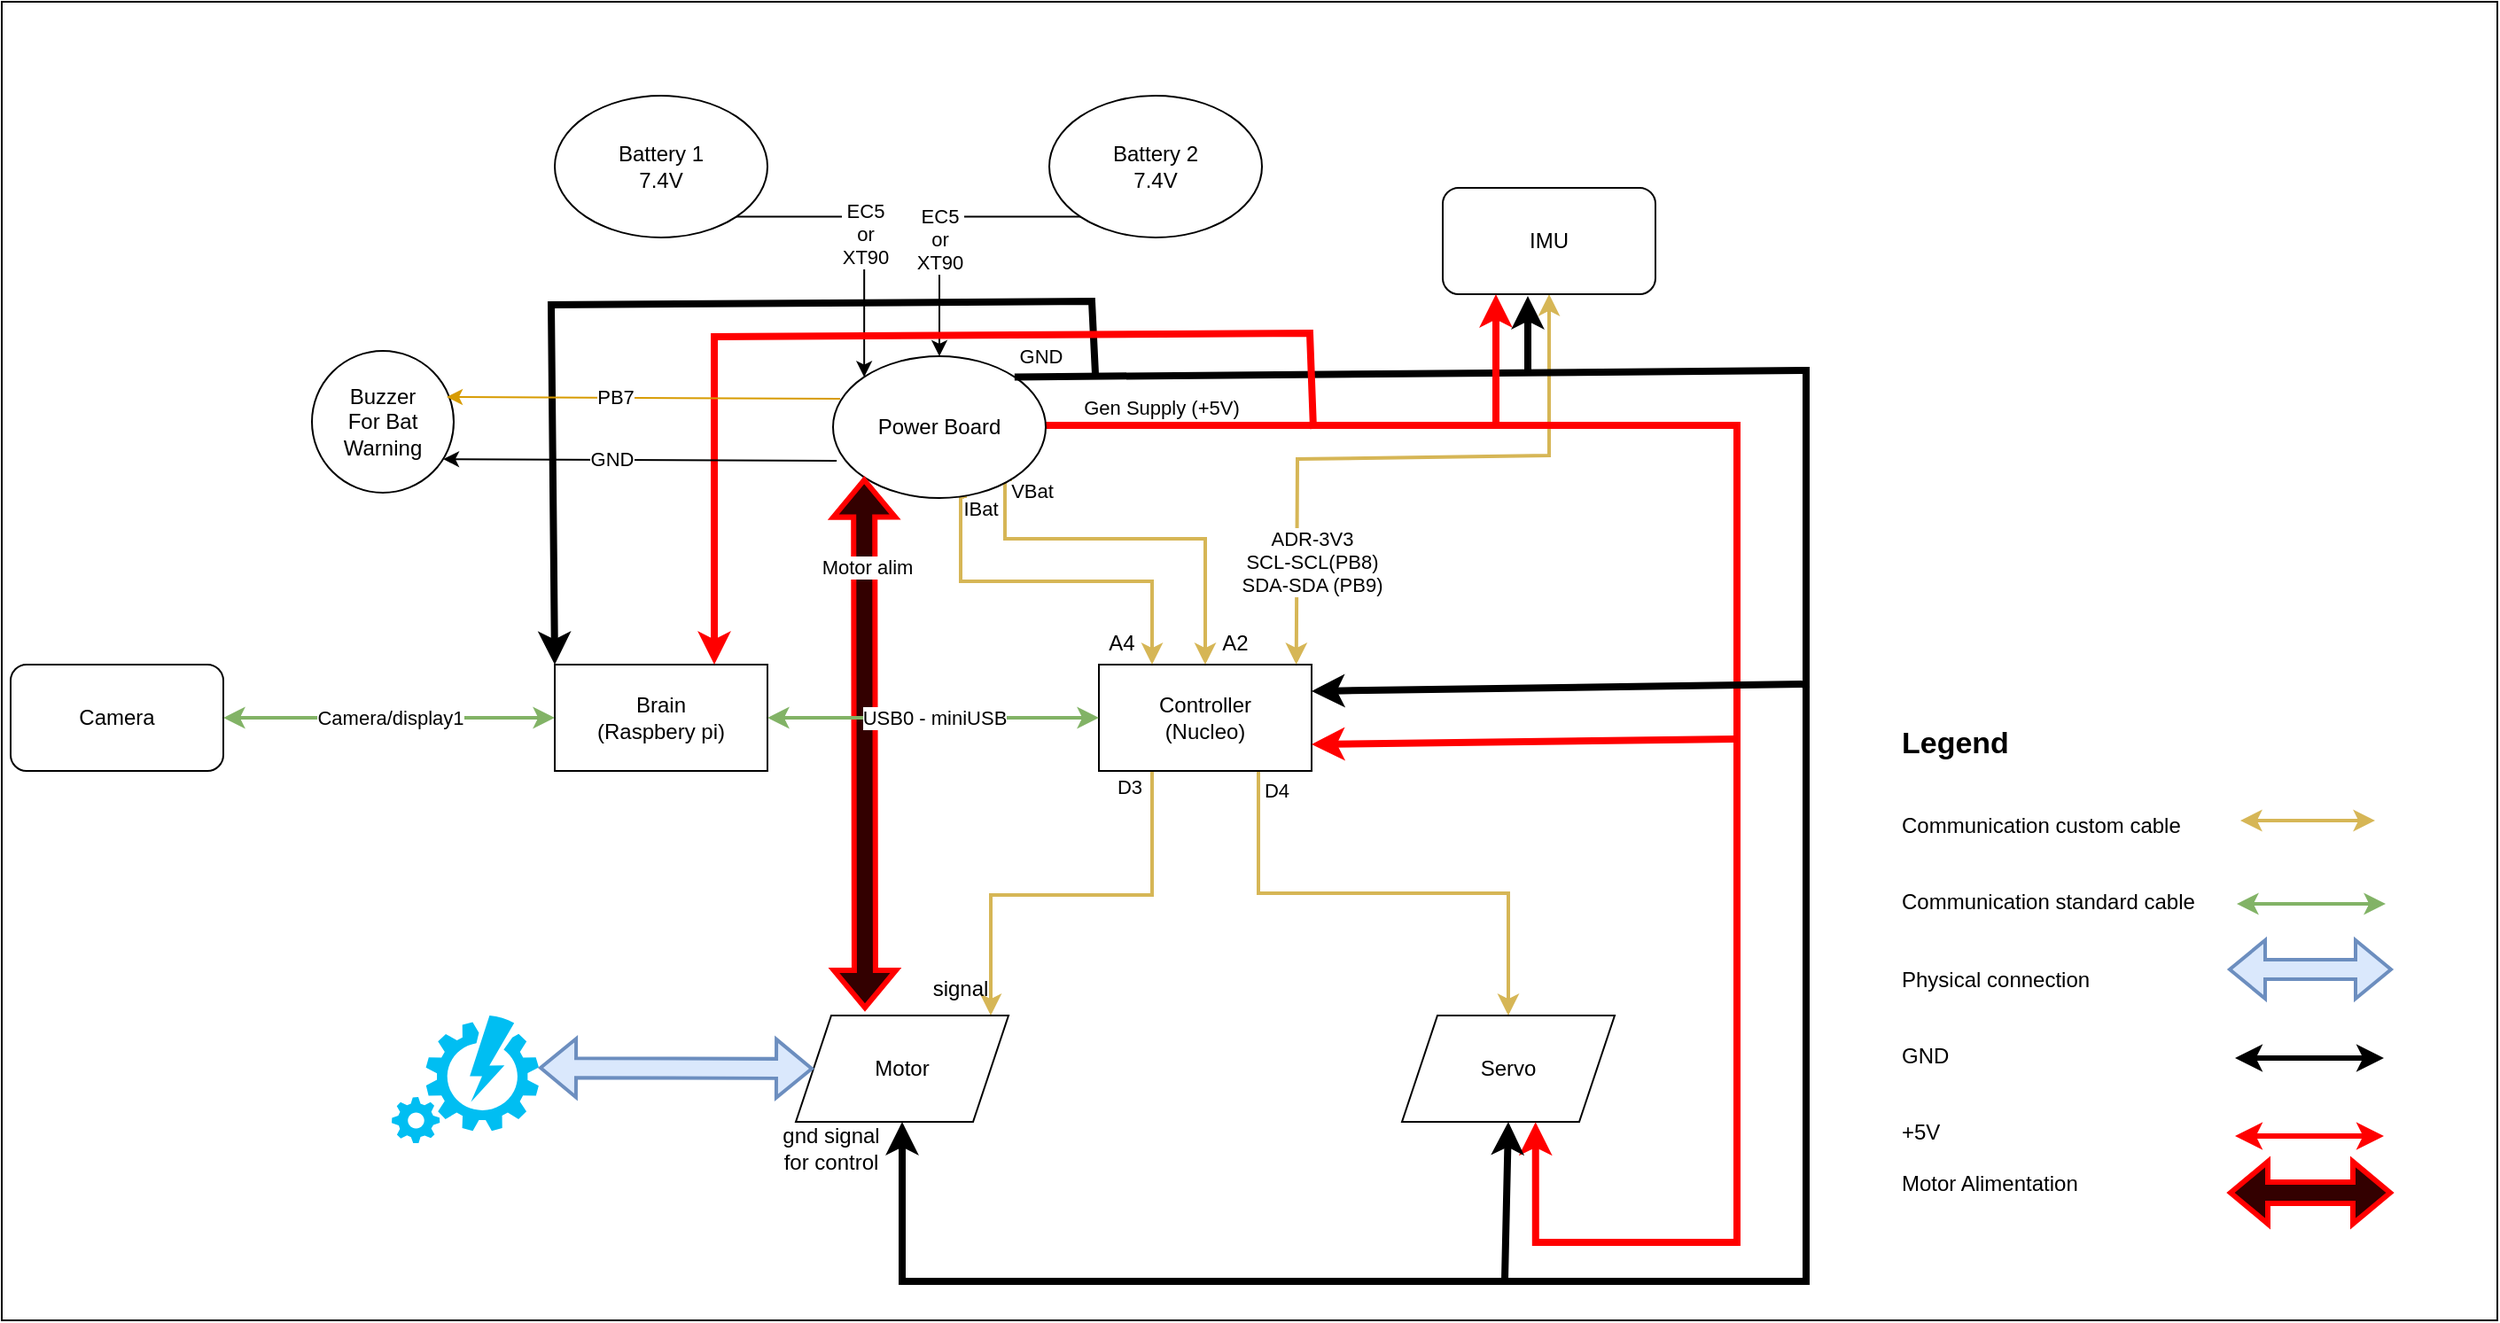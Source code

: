 <mxfile version="24.8.4">
  <diagram name="Page-1" id="4fjpPRk3InbObQBz06lm">
    <mxGraphModel dx="1834" dy="1146" grid="0" gridSize="10" guides="1" tooltips="1" connect="1" arrows="1" fold="1" page="0" pageScale="1" pageWidth="850" pageHeight="1100" math="0" shadow="0">
      <root>
        <mxCell id="0" />
        <mxCell id="1" parent="0" />
        <mxCell id="qdFVjH142uykXFrdu_A6-49" value="" style="rounded=0;whiteSpace=wrap;html=1;" parent="1" vertex="1">
          <mxGeometry x="-154" y="-327" width="1408" height="744" as="geometry" />
        </mxCell>
        <mxCell id="qdFVjH142uykXFrdu_A6-1" value="&lt;div&gt;Brain&lt;/div&gt;&lt;div&gt;(Raspbery pi)&lt;br&gt;&lt;/div&gt;" style="rounded=0;whiteSpace=wrap;html=1;" parent="1" vertex="1">
          <mxGeometry x="158" y="47" width="120" height="60" as="geometry" />
        </mxCell>
        <mxCell id="qdFVjH142uykXFrdu_A6-19" value="D3" style="edgeStyle=orthogonalEdgeStyle;rounded=0;orthogonalLoop=1;jettySize=auto;html=1;exitX=0.25;exitY=1;exitDx=0;exitDy=0;entryX=0.75;entryY=1;entryDx=0;entryDy=0;fillColor=#fff2cc;strokeColor=#d6b656;strokeWidth=2;" parent="1" source="qdFVjH142uykXFrdu_A6-2" target="MuTM-6EljMEQY094edfh-4" edge="1">
          <mxGeometry x="-0.921" y="-13" relative="1" as="geometry">
            <mxPoint as="offset" />
            <Array as="points">
              <mxPoint x="495" y="177" />
              <mxPoint x="404" y="177" />
            </Array>
          </mxGeometry>
        </mxCell>
        <mxCell id="qdFVjH142uykXFrdu_A6-20" value="D4" style="edgeStyle=orthogonalEdgeStyle;rounded=0;orthogonalLoop=1;jettySize=auto;html=1;exitX=0.75;exitY=1;exitDx=0;exitDy=0;entryX=0.5;entryY=0;entryDx=0;entryDy=0;strokeWidth=2;fillColor=#fff2cc;strokeColor=#d6b656;" parent="1" source="qdFVjH142uykXFrdu_A6-2" target="qdFVjH142uykXFrdu_A6-15" edge="1">
          <mxGeometry x="-0.921" y="10" relative="1" as="geometry">
            <mxPoint as="offset" />
          </mxGeometry>
        </mxCell>
        <mxCell id="qdFVjH142uykXFrdu_A6-2" value="&lt;div&gt;Controller&lt;/div&gt;&lt;div&gt;(Nucleo)&lt;br&gt;&lt;/div&gt;" style="rounded=0;whiteSpace=wrap;html=1;" parent="1" vertex="1">
          <mxGeometry x="465" y="47" width="120" height="60" as="geometry" />
        </mxCell>
        <mxCell id="qdFVjH142uykXFrdu_A6-9" value="Camera" style="rounded=1;whiteSpace=wrap;html=1;" parent="1" vertex="1">
          <mxGeometry x="-149" y="47" width="120" height="60" as="geometry" />
        </mxCell>
        <mxCell id="qdFVjH142uykXFrdu_A6-11" value="Camera/display1" style="endArrow=classic;startArrow=classic;html=1;rounded=0;exitX=1;exitY=0.5;exitDx=0;exitDy=0;entryX=0;entryY=0.5;entryDx=0;entryDy=0;fillColor=#d5e8d4;strokeColor=#82b366;strokeWidth=2;" parent="1" source="qdFVjH142uykXFrdu_A6-9" target="qdFVjH142uykXFrdu_A6-1" edge="1">
          <mxGeometry width="50" height="50" relative="1" as="geometry">
            <mxPoint x="399" y="350" as="sourcePoint" />
            <mxPoint x="449" y="300" as="targetPoint" />
          </mxGeometry>
        </mxCell>
        <mxCell id="qdFVjH142uykXFrdu_A6-12" value="&lt;div&gt;ADR-3V3&lt;/div&gt;&lt;div&gt;SCL-SCL(PB8)&lt;/div&gt;&lt;div&gt;SDA-SDA (PB9)&lt;br&gt;&lt;/div&gt;" style="endArrow=classic;startArrow=classic;html=1;rounded=0;entryX=0.928;entryY=0;entryDx=0;entryDy=0;fillColor=#fff2cc;strokeColor=#d6b656;strokeWidth=2;exitX=0.5;exitY=1;exitDx=0;exitDy=0;entryPerimeter=0;" parent="1" source="iZHZbsSzQCMo31CpzVFx-1" target="qdFVjH142uykXFrdu_A6-2" edge="1">
          <mxGeometry x="0.664" y="8" width="50" height="50" relative="1" as="geometry">
            <mxPoint x="475.96" y="-92" as="sourcePoint" />
            <mxPoint x="572" y="89" as="targetPoint" />
            <Array as="points">
              <mxPoint x="719" y="-71" />
              <mxPoint x="577" y="-69" />
            </Array>
            <mxPoint as="offset" />
          </mxGeometry>
        </mxCell>
        <mxCell id="qdFVjH142uykXFrdu_A6-14" value="Motor" style="shape=parallelogram;perimeter=parallelogramPerimeter;whiteSpace=wrap;html=1;fixedSize=1;" parent="1" vertex="1">
          <mxGeometry x="294" y="245" width="120" height="60" as="geometry" />
        </mxCell>
        <mxCell id="qdFVjH142uykXFrdu_A6-15" value="Servo" style="shape=parallelogram;perimeter=parallelogramPerimeter;whiteSpace=wrap;html=1;fixedSize=1;" parent="1" vertex="1">
          <mxGeometry x="636" y="245" width="120" height="60" as="geometry" />
        </mxCell>
        <mxCell id="qdFVjH142uykXFrdu_A6-29" value="&lt;div&gt;IBat&lt;br&gt;&lt;/div&gt;" style="edgeStyle=orthogonalEdgeStyle;rounded=0;orthogonalLoop=1;jettySize=auto;html=1;exitX=0.629;exitY=0.992;exitDx=0;exitDy=0;entryX=0.25;entryY=0;entryDx=0;entryDy=0;exitPerimeter=0;fillColor=#fff2cc;strokeColor=#d6b656;strokeWidth=2;" parent="1" source="qdFVjH142uykXFrdu_A6-21" target="qdFVjH142uykXFrdu_A6-2" edge="1">
          <mxGeometry x="-0.897" y="11" relative="1" as="geometry">
            <Array as="points">
              <mxPoint x="387" />
              <mxPoint x="495" />
            </Array>
            <mxPoint as="offset" />
          </mxGeometry>
        </mxCell>
        <mxCell id="qdFVjH142uykXFrdu_A6-30" value="VBat " style="edgeStyle=orthogonalEdgeStyle;rounded=0;orthogonalLoop=1;jettySize=auto;html=1;entryX=0.5;entryY=0;entryDx=0;entryDy=0;exitX=0.841;exitY=0.869;exitDx=0;exitDy=0;exitPerimeter=0;fillColor=#fff2cc;strokeColor=#d6b656;strokeWidth=2;" parent="1" source="qdFVjH142uykXFrdu_A6-21" target="qdFVjH142uykXFrdu_A6-2" edge="1">
          <mxGeometry x="-0.904" y="15" relative="1" as="geometry">
            <Array as="points">
              <mxPoint x="412" y="-24" />
              <mxPoint x="525" y="-24" />
            </Array>
            <mxPoint as="offset" />
            <mxPoint x="368" y="-46" as="sourcePoint" />
          </mxGeometry>
        </mxCell>
        <mxCell id="qdFVjH142uykXFrdu_A6-45" value="Gen Supply (+5V)" style="edgeStyle=orthogonalEdgeStyle;rounded=0;jumpSize=21;orthogonalLoop=1;jettySize=auto;html=1;exitX=0.983;exitY=0.588;exitDx=0;exitDy=0;strokeColor=#ff0000;strokeWidth=4;exitPerimeter=0;entryX=0.628;entryY=1.003;entryDx=0;entryDy=0;entryPerimeter=0;" parent="1" source="qdFVjH142uykXFrdu_A6-21" target="qdFVjH142uykXFrdu_A6-15" edge="1">
          <mxGeometry x="-0.842" y="10" relative="1" as="geometry">
            <Array as="points">
              <mxPoint x="429" y="-88" />
              <mxPoint x="825" y="-88" />
              <mxPoint x="825" y="373" />
              <mxPoint x="711" y="373" />
            </Array>
            <mxPoint as="offset" />
            <mxPoint x="711" y="311" as="targetPoint" />
          </mxGeometry>
        </mxCell>
        <mxCell id="qdFVjH142uykXFrdu_A6-21" value="Power Board" style="ellipse;whiteSpace=wrap;html=1;" parent="1" vertex="1">
          <mxGeometry x="315" y="-127" width="120" height="80" as="geometry" />
        </mxCell>
        <mxCell id="qdFVjH142uykXFrdu_A6-27" value="&lt;div&gt;EC5&lt;/div&gt;&lt;div&gt;or&lt;/div&gt;&lt;div&gt;XT90&lt;br&gt;&lt;/div&gt;" style="edgeStyle=orthogonalEdgeStyle;rounded=0;orthogonalLoop=1;jettySize=auto;html=1;exitX=1;exitY=1;exitDx=0;exitDy=0;entryX=0;entryY=0;entryDx=0;entryDy=0;" parent="1" source="qdFVjH142uykXFrdu_A6-25" target="qdFVjH142uykXFrdu_A6-21" edge="1">
          <mxGeometry relative="1" as="geometry" />
        </mxCell>
        <mxCell id="qdFVjH142uykXFrdu_A6-25" value="&lt;div&gt;Battery 1&lt;/div&gt;&lt;div&gt;7.4V&lt;br&gt;&lt;/div&gt;" style="ellipse;whiteSpace=wrap;html=1;" parent="1" vertex="1">
          <mxGeometry x="158" y="-274" width="120" height="80" as="geometry" />
        </mxCell>
        <mxCell id="qdFVjH142uykXFrdu_A6-28" value="&lt;div&gt;EC5 &lt;br&gt;&lt;/div&gt;&lt;div&gt;or&lt;/div&gt;&lt;div&gt;XT90&lt;/div&gt;" style="edgeStyle=orthogonalEdgeStyle;rounded=0;orthogonalLoop=1;jettySize=auto;html=1;exitX=0;exitY=1;exitDx=0;exitDy=0;" parent="1" source="qdFVjH142uykXFrdu_A6-26" target="qdFVjH142uykXFrdu_A6-21" edge="1">
          <mxGeometry x="0.169" relative="1" as="geometry">
            <mxPoint as="offset" />
          </mxGeometry>
        </mxCell>
        <mxCell id="qdFVjH142uykXFrdu_A6-26" value="&lt;div&gt;Battery 2&lt;/div&gt;&lt;div&gt;7.4V&lt;br&gt;&lt;/div&gt;" style="ellipse;whiteSpace=wrap;html=1;" parent="1" vertex="1">
          <mxGeometry x="437" y="-274" width="120" height="80" as="geometry" />
        </mxCell>
        <mxCell id="qdFVjH142uykXFrdu_A6-33" value="GND" style="endArrow=classic;html=1;rounded=0;strokeColor=#000000;strokeWidth=4;jumpSize=21;exitX=1;exitY=0;exitDx=0;exitDy=0;entryX=0.5;entryY=1;entryDx=0;entryDy=0;" parent="1" source="qdFVjH142uykXFrdu_A6-21" target="qdFVjH142uykXFrdu_A6-14" edge="1">
          <mxGeometry x="-0.981" y="12" width="50" height="50" relative="1" as="geometry">
            <mxPoint x="399" y="110" as="sourcePoint" />
            <mxPoint x="449" y="60" as="targetPoint" />
            <Array as="points">
              <mxPoint x="864" y="-119" />
              <mxPoint x="864" y="395" />
              <mxPoint x="354" y="395" />
            </Array>
            <mxPoint as="offset" />
          </mxGeometry>
        </mxCell>
        <mxCell id="qdFVjH142uykXFrdu_A6-35" value="" style="endArrow=classic;html=1;rounded=0;strokeColor=#000000;strokeWidth=4;jumpSize=21;entryX=0.5;entryY=1;entryDx=0;entryDy=0;" parent="1" target="qdFVjH142uykXFrdu_A6-15" edge="1">
          <mxGeometry width="50" height="50" relative="1" as="geometry">
            <mxPoint x="694" y="394" as="sourcePoint" />
            <mxPoint x="449" y="60" as="targetPoint" />
            <Array as="points">
              <mxPoint x="695" y="349" />
            </Array>
          </mxGeometry>
        </mxCell>
        <mxCell id="qdFVjH142uykXFrdu_A6-36" value="" style="endArrow=classic;html=1;rounded=0;strokeColor=#000000;strokeWidth=4;jumpSize=21;entryX=1;entryY=0.25;entryDx=0;entryDy=0;" parent="1" target="qdFVjH142uykXFrdu_A6-2" edge="1">
          <mxGeometry width="50" height="50" relative="1" as="geometry">
            <mxPoint x="866" y="58" as="sourcePoint" />
            <mxPoint x="449" y="60" as="targetPoint" />
          </mxGeometry>
        </mxCell>
        <mxCell id="qdFVjH142uykXFrdu_A6-41" value="" style="endArrow=classic;html=1;rounded=0;strokeColor=#000000;strokeWidth=4;jumpSize=21;entryX=0;entryY=0;entryDx=0;entryDy=0;" parent="1" target="qdFVjH142uykXFrdu_A6-1" edge="1">
          <mxGeometry width="50" height="50" relative="1" as="geometry">
            <mxPoint x="463" y="-117" as="sourcePoint" />
            <mxPoint x="595" y="87" as="targetPoint" />
            <Array as="points">
              <mxPoint x="461" y="-158" />
              <mxPoint x="156" y="-156" />
            </Array>
          </mxGeometry>
        </mxCell>
        <mxCell id="qdFVjH142uykXFrdu_A6-42" value="gnd signal for control" style="text;html=1;strokeColor=none;fillColor=none;align=center;verticalAlign=middle;whiteSpace=wrap;rounded=0;" parent="1" vertex="1">
          <mxGeometry x="280" y="305" width="68" height="30" as="geometry" />
        </mxCell>
        <mxCell id="qdFVjH142uykXFrdu_A6-46" value="A2" style="text;html=1;strokeColor=none;fillColor=none;align=center;verticalAlign=middle;whiteSpace=wrap;rounded=0;" parent="1" vertex="1">
          <mxGeometry x="512" y="20" width="60" height="30" as="geometry" />
        </mxCell>
        <mxCell id="qdFVjH142uykXFrdu_A6-47" value="A4" style="text;html=1;strokeColor=none;fillColor=none;align=center;verticalAlign=middle;whiteSpace=wrap;rounded=0;" parent="1" vertex="1">
          <mxGeometry x="448" y="20" width="60" height="30" as="geometry" />
        </mxCell>
        <mxCell id="qdFVjH142uykXFrdu_A6-48" value="" style="endArrow=classic;html=1;rounded=0;strokeColor=#ff0000;strokeWidth=4;jumpSize=21;entryX=1;entryY=0.75;entryDx=0;entryDy=0;" parent="1" target="qdFVjH142uykXFrdu_A6-2" edge="1">
          <mxGeometry width="50" height="50" relative="1" as="geometry">
            <mxPoint x="824" y="89" as="sourcePoint" />
            <mxPoint x="449" y="60" as="targetPoint" />
          </mxGeometry>
        </mxCell>
        <mxCell id="MuTM-6EljMEQY094edfh-4" value="signal" style="text;html=1;strokeColor=none;fillColor=none;align=center;verticalAlign=middle;whiteSpace=wrap;rounded=0;" parent="1" vertex="1">
          <mxGeometry x="353" y="215" width="68" height="30" as="geometry" />
        </mxCell>
        <mxCell id="MuTM-6EljMEQY094edfh-5" value="" style="verticalLabelPosition=bottom;html=1;verticalAlign=top;align=center;strokeColor=none;fillColor=#00BEF2;shape=mxgraph.azure.automation;pointerEvents=1;" parent="1" vertex="1">
          <mxGeometry x="66" y="245" width="83" height="72" as="geometry" />
        </mxCell>
        <mxCell id="MuTM-6EljMEQY094edfh-7" value="" style="shape=flexArrow;endArrow=classic;startArrow=classic;html=1;rounded=0;exitX=1;exitY=0.41;exitDx=0;exitDy=0;exitPerimeter=0;entryX=0;entryY=0.5;entryDx=0;entryDy=0;strokeWidth=2;fillColor=#dae8fc;strokeColor=#6c8ebf;" parent="1" source="MuTM-6EljMEQY094edfh-5" target="qdFVjH142uykXFrdu_A6-14" edge="1">
          <mxGeometry width="100" height="100" relative="1" as="geometry">
            <mxPoint x="308" y="89" as="sourcePoint" />
            <mxPoint x="408" y="-11" as="targetPoint" />
          </mxGeometry>
        </mxCell>
        <mxCell id="nH1GXkgWtT8kR_Z3w7Ir-2" value="" style="endArrow=classic;html=1;rounded=0;strokeColor=#ff0000;strokeWidth=4;jumpSize=21;entryX=0.75;entryY=0;entryDx=0;entryDy=0;" parent="1" target="qdFVjH142uykXFrdu_A6-1" edge="1">
          <mxGeometry width="50" height="50" relative="1" as="geometry">
            <mxPoint x="586" y="-86" as="sourcePoint" />
            <mxPoint x="194.5" y="-135" as="targetPoint" />
            <Array as="points">
              <mxPoint x="584" y="-140" />
              <mxPoint x="248" y="-138" />
            </Array>
          </mxGeometry>
        </mxCell>
        <mxCell id="nH1GXkgWtT8kR_Z3w7Ir-5" value="&lt;div align=&quot;left&quot;&gt;&lt;font style=&quot;font-size: 17px;&quot;&gt;&lt;b&gt;Legend&lt;/b&gt;&lt;br&gt;&lt;/font&gt;&lt;/div&gt;&lt;div align=&quot;left&quot;&gt;&lt;br&gt;&lt;/div&gt;&lt;div align=&quot;left&quot;&gt;&lt;br&gt;&lt;/div&gt;&lt;div align=&quot;left&quot;&gt;Communication custom cable&lt;/div&gt;&lt;div align=&quot;left&quot;&gt;&lt;br&gt;&lt;/div&gt;&lt;div&gt;&lt;br&gt;&lt;/div&gt;&lt;div&gt;Communication standard cable&lt;/div&gt;&lt;div&gt;&lt;br&gt;&lt;/div&gt;&lt;div&gt;&lt;br&gt;&lt;/div&gt;&lt;div&gt;Physical connection&lt;/div&gt;&lt;div&gt;&lt;br&gt;&lt;/div&gt;&lt;div&gt;&lt;br&gt;&lt;/div&gt;&lt;div&gt;GND&lt;/div&gt;&lt;div&gt;&lt;br&gt;&lt;/div&gt;&lt;div&gt;&lt;br&gt;&lt;/div&gt;&lt;div&gt;+5V&lt;/div&gt;&lt;div&gt;&lt;br&gt;&lt;/div&gt;&lt;div&gt;Motor Alimentation&lt;br&gt;&lt;/div&gt;" style="text;html=1;strokeColor=none;fillColor=none;align=left;verticalAlign=middle;whiteSpace=wrap;rounded=0;" parent="1" vertex="1">
          <mxGeometry x="916" y="33" width="184" height="361" as="geometry" />
        </mxCell>
        <mxCell id="nH1GXkgWtT8kR_Z3w7Ir-7" value="" style="endArrow=classic;startArrow=classic;html=1;rounded=0;entryX=0;entryY=0.5;entryDx=0;entryDy=0;fillColor=#d5e8d4;strokeColor=#82b366;strokeWidth=2;" parent="1" edge="1">
          <mxGeometry width="50" height="50" relative="1" as="geometry">
            <mxPoint x="1107" y="182" as="sourcePoint" />
            <mxPoint x="1191" y="182" as="targetPoint" />
          </mxGeometry>
        </mxCell>
        <mxCell id="nH1GXkgWtT8kR_Z3w7Ir-8" value="" style="endArrow=classic;startArrow=classic;html=1;rounded=0;fillColor=#fff2cc;strokeColor=#d6b656;strokeWidth=2;" parent="1" edge="1">
          <mxGeometry width="50" height="50" relative="1" as="geometry">
            <mxPoint x="1109" y="135" as="sourcePoint" />
            <mxPoint x="1185" y="135" as="targetPoint" />
          </mxGeometry>
        </mxCell>
        <mxCell id="nH1GXkgWtT8kR_Z3w7Ir-9" value="" style="shape=flexArrow;endArrow=classic;startArrow=classic;html=1;rounded=0;strokeWidth=2;fillColor=#dae8fc;strokeColor=#6c8ebf;" parent="1" edge="1">
          <mxGeometry width="100" height="100" relative="1" as="geometry">
            <mxPoint x="1102" y="219" as="sourcePoint" />
            <mxPoint x="1195" y="219" as="targetPoint" />
          </mxGeometry>
        </mxCell>
        <mxCell id="nH1GXkgWtT8kR_Z3w7Ir-10" value="" style="endArrow=classic;startArrow=classic;html=1;rounded=0;entryX=0;entryY=0.5;entryDx=0;entryDy=0;fillColor=#d5e8d4;strokeColor=#000000;strokeWidth=3;" parent="1" edge="1">
          <mxGeometry width="50" height="50" relative="1" as="geometry">
            <mxPoint x="1106" y="269" as="sourcePoint" />
            <mxPoint x="1190" y="269" as="targetPoint" />
          </mxGeometry>
        </mxCell>
        <mxCell id="nH1GXkgWtT8kR_Z3w7Ir-11" value="" style="endArrow=classic;startArrow=classic;html=1;rounded=0;entryX=0;entryY=0.5;entryDx=0;entryDy=0;fillColor=#d5e8d4;strokeColor=#FF0000;strokeWidth=3;" parent="1" edge="1">
          <mxGeometry width="50" height="50" relative="1" as="geometry">
            <mxPoint x="1106" y="313" as="sourcePoint" />
            <mxPoint x="1190" y="313" as="targetPoint" />
          </mxGeometry>
        </mxCell>
        <mxCell id="nH1GXkgWtT8kR_Z3w7Ir-14" value="Motor alim" style="shape=flexArrow;endArrow=classic;startArrow=classic;html=1;rounded=0;entryX=0;entryY=1;entryDx=0;entryDy=0;fillColor=#330000;strokeColor=#ff0000;gradientColor=none;strokeWidth=3;" parent="1" target="qdFVjH142uykXFrdu_A6-21" edge="1">
          <mxGeometry x="0.661" y="-1" width="100" height="100" relative="1" as="geometry">
            <mxPoint x="333" y="242" as="sourcePoint" />
            <mxPoint x="514" y="-12" as="targetPoint" />
            <mxPoint as="offset" />
          </mxGeometry>
        </mxCell>
        <mxCell id="nH1GXkgWtT8kR_Z3w7Ir-15" value="" style="shape=flexArrow;endArrow=classic;startArrow=classic;html=1;rounded=0;strokeWidth=3;fillColor=#330000;strokeColor=#ff0000;" parent="1" edge="1">
          <mxGeometry width="100" height="100" relative="1" as="geometry">
            <mxPoint x="1102" y="345" as="sourcePoint" />
            <mxPoint x="1195" y="345" as="targetPoint" />
          </mxGeometry>
        </mxCell>
        <mxCell id="qdFVjH142uykXFrdu_A6-3" value="USB0 - miniUSB" style="endArrow=classic;startArrow=classic;html=1;rounded=0;entryX=0;entryY=0.5;entryDx=0;entryDy=0;exitX=1;exitY=0.5;exitDx=0;exitDy=0;fillColor=#d5e8d4;strokeColor=#82b366;strokeWidth=2;" parent="1" source="qdFVjH142uykXFrdu_A6-1" target="qdFVjH142uykXFrdu_A6-2" edge="1">
          <mxGeometry width="50" height="50" relative="1" as="geometry">
            <mxPoint x="399" y="350" as="sourcePoint" />
            <mxPoint x="449" y="300" as="targetPoint" />
          </mxGeometry>
        </mxCell>
        <mxCell id="3OQI5CSWuaZ1qRTkGwBJ-1" value="&lt;div&gt;Buzzer&lt;/div&gt;&lt;div&gt;For Bat Warning&lt;br&gt;&lt;/div&gt;" style="ellipse;whiteSpace=wrap;html=1;aspect=fixed;" parent="1" vertex="1">
          <mxGeometry x="21" y="-130" width="80" height="80" as="geometry" />
        </mxCell>
        <mxCell id="3OQI5CSWuaZ1qRTkGwBJ-2" value="" style="endArrow=classic;html=1;rounded=0;exitX=0.017;exitY=0.738;exitDx=0;exitDy=0;exitPerimeter=0;entryX=0.925;entryY=0.763;entryDx=0;entryDy=0;entryPerimeter=0;" parent="1" source="qdFVjH142uykXFrdu_A6-21" target="3OQI5CSWuaZ1qRTkGwBJ-1" edge="1">
          <mxGeometry width="50" height="50" relative="1" as="geometry">
            <mxPoint x="525" y="67" as="sourcePoint" />
            <mxPoint x="575" y="17" as="targetPoint" />
          </mxGeometry>
        </mxCell>
        <mxCell id="3OQI5CSWuaZ1qRTkGwBJ-3" value="GND " style="edgeLabel;html=1;align=center;verticalAlign=middle;resizable=0;points=[];" parent="3OQI5CSWuaZ1qRTkGwBJ-2" vertex="1" connectable="0">
          <mxGeometry x="0.144" y="-1" relative="1" as="geometry">
            <mxPoint as="offset" />
          </mxGeometry>
        </mxCell>
        <mxCell id="3OQI5CSWuaZ1qRTkGwBJ-4" value="" style="endArrow=classic;html=1;rounded=0;exitX=0.017;exitY=0.738;exitDx=0;exitDy=0;exitPerimeter=0;entryX=0.925;entryY=0.763;entryDx=0;entryDy=0;entryPerimeter=0;fillColor=#ffe6cc;strokeColor=#d79b00;" parent="1" edge="1">
          <mxGeometry width="50" height="50" relative="1" as="geometry">
            <mxPoint x="319" y="-103" as="sourcePoint" />
            <mxPoint x="97" y="-104" as="targetPoint" />
          </mxGeometry>
        </mxCell>
        <mxCell id="3OQI5CSWuaZ1qRTkGwBJ-5" value="PB7" style="edgeLabel;html=1;align=center;verticalAlign=middle;resizable=0;points=[];" parent="3OQI5CSWuaZ1qRTkGwBJ-4" vertex="1" connectable="0">
          <mxGeometry x="0.144" y="-1" relative="1" as="geometry">
            <mxPoint as="offset" />
          </mxGeometry>
        </mxCell>
        <mxCell id="iZHZbsSzQCMo31CpzVFx-1" value="IMU" style="rounded=1;whiteSpace=wrap;html=1;" vertex="1" parent="1">
          <mxGeometry x="659" y="-222" width="120" height="60" as="geometry" />
        </mxCell>
        <mxCell id="iZHZbsSzQCMo31CpzVFx-2" value="" style="endArrow=classic;html=1;rounded=0;entryX=0.25;entryY=1;entryDx=0;entryDy=0;strokeWidth=4;strokeColor=#ff0000;" edge="1" parent="1" target="iZHZbsSzQCMo31CpzVFx-1">
          <mxGeometry width="50" height="50" relative="1" as="geometry">
            <mxPoint x="689" y="-88" as="sourcePoint" />
            <mxPoint x="575" y="17" as="targetPoint" />
          </mxGeometry>
        </mxCell>
        <mxCell id="iZHZbsSzQCMo31CpzVFx-3" value="" style="endArrow=classic;html=1;rounded=0;entryX=0.4;entryY=1.017;entryDx=0;entryDy=0;strokeWidth=4;strokeColor=#000000;entryPerimeter=0;" edge="1" parent="1" target="iZHZbsSzQCMo31CpzVFx-1">
          <mxGeometry width="50" height="50" relative="1" as="geometry">
            <mxPoint x="707" y="-119" as="sourcePoint" />
            <mxPoint x="699" y="-152" as="targetPoint" />
          </mxGeometry>
        </mxCell>
      </root>
    </mxGraphModel>
  </diagram>
</mxfile>
